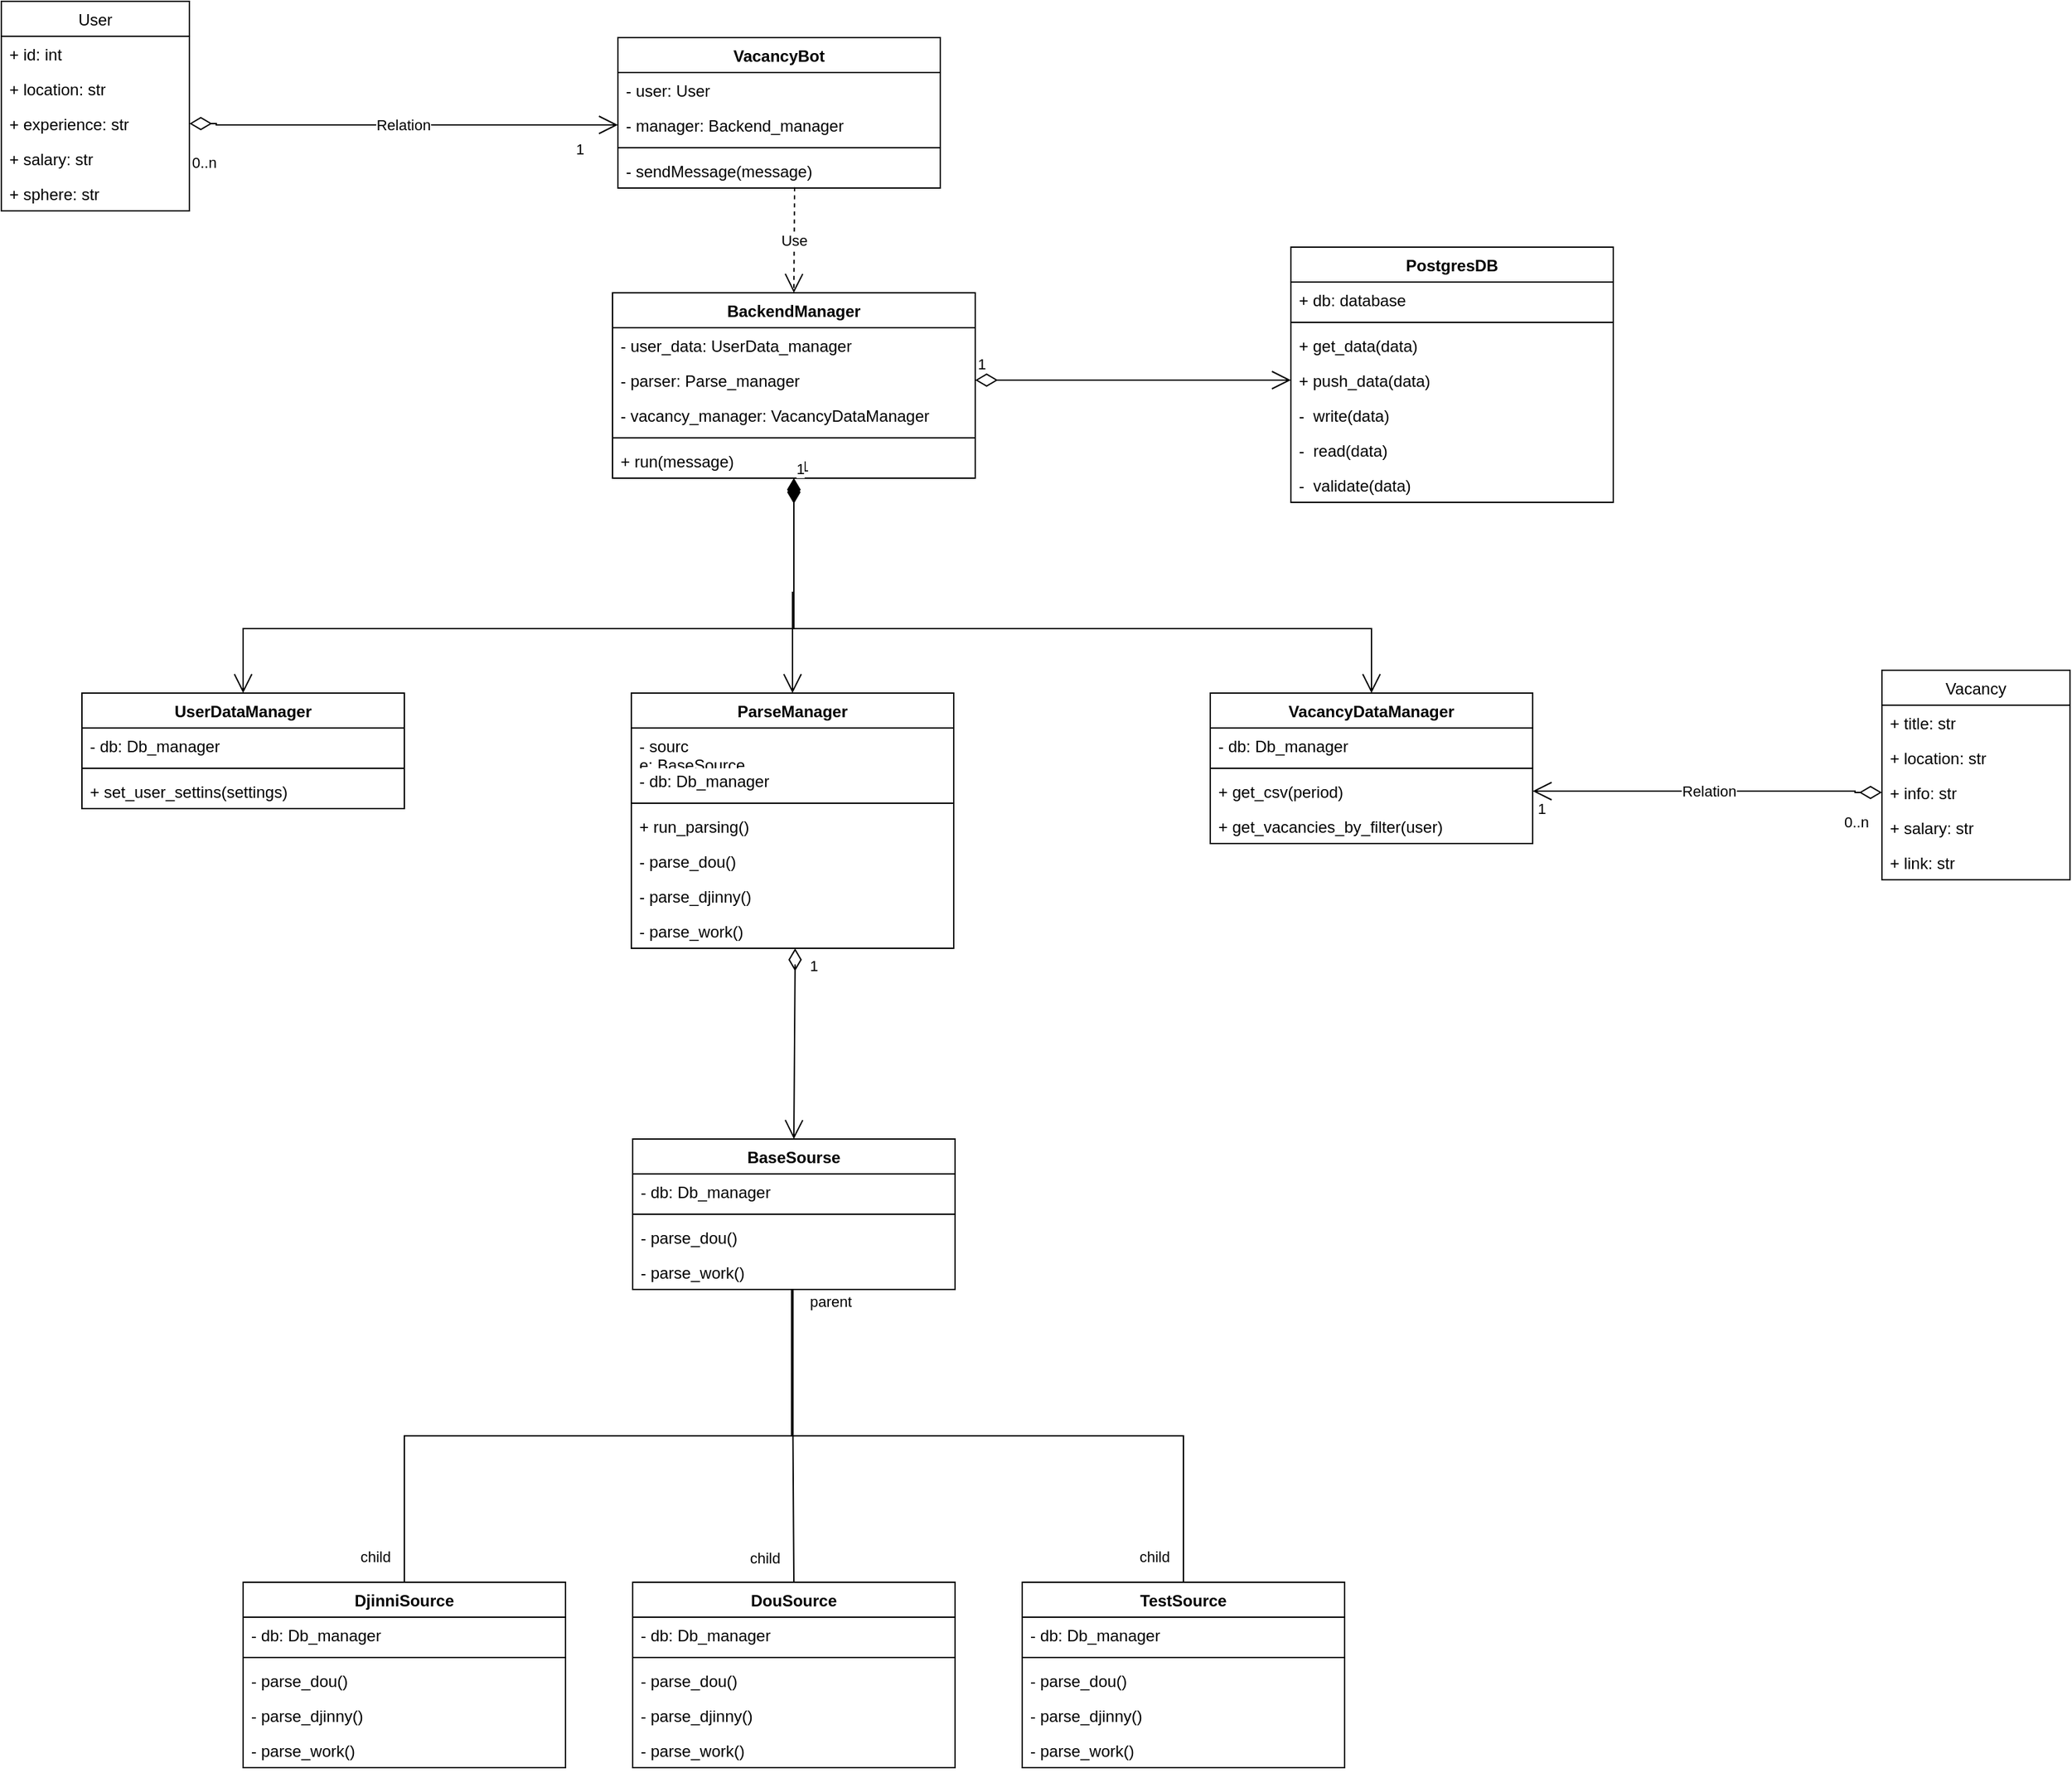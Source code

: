 <mxfile version="20.2.3" type="device"><diagram id="bPilOv5FMMAtIvEvv-Nz" name="Page-1"><mxGraphModel dx="1007" dy="548" grid="1" gridSize="10" guides="1" tooltips="1" connect="1" arrows="1" fold="1" page="0" pageScale="1" pageWidth="850" pageHeight="1100" math="0" shadow="0"><root><mxCell id="0"/><mxCell id="1" parent="0"/><mxCell id="SyYwVAlzLbMXU-emxfK7-1" value="Vacancy" style="swimlane;fontStyle=0;childLayout=stackLayout;horizontal=1;startSize=26;fillColor=none;horizontalStack=0;resizeParent=1;resizeParentMax=0;resizeLast=0;collapsible=1;marginBottom=0;" parent="1" vertex="1"><mxGeometry x="1690" y="611" width="140" height="156" as="geometry"/></mxCell><mxCell id="SyYwVAlzLbMXU-emxfK7-2" value="+ title: str" style="text;strokeColor=none;fillColor=none;align=left;verticalAlign=top;spacingLeft=4;spacingRight=4;overflow=hidden;rotatable=0;points=[[0,0.5],[1,0.5]];portConstraint=eastwest;" parent="SyYwVAlzLbMXU-emxfK7-1" vertex="1"><mxGeometry y="26" width="140" height="26" as="geometry"/></mxCell><mxCell id="SyYwVAlzLbMXU-emxfK7-3" value="+ location: str" style="text;strokeColor=none;fillColor=none;align=left;verticalAlign=top;spacingLeft=4;spacingRight=4;overflow=hidden;rotatable=0;points=[[0,0.5],[1,0.5]];portConstraint=eastwest;" parent="SyYwVAlzLbMXU-emxfK7-1" vertex="1"><mxGeometry y="52" width="140" height="26" as="geometry"/></mxCell><mxCell id="SyYwVAlzLbMXU-emxfK7-4" value="+ info: str" style="text;strokeColor=none;fillColor=none;align=left;verticalAlign=top;spacingLeft=4;spacingRight=4;overflow=hidden;rotatable=0;points=[[0,0.5],[1,0.5]];portConstraint=eastwest;" parent="SyYwVAlzLbMXU-emxfK7-1" vertex="1"><mxGeometry y="78" width="140" height="26" as="geometry"/></mxCell><mxCell id="SyYwVAlzLbMXU-emxfK7-5" value="+ salary: str" style="text;strokeColor=none;fillColor=none;align=left;verticalAlign=top;spacingLeft=4;spacingRight=4;overflow=hidden;rotatable=0;points=[[0,0.5],[1,0.5]];portConstraint=eastwest;" parent="SyYwVAlzLbMXU-emxfK7-1" vertex="1"><mxGeometry y="104" width="140" height="26" as="geometry"/></mxCell><mxCell id="SyYwVAlzLbMXU-emxfK7-6" value="+ link: str" style="text;strokeColor=none;fillColor=none;align=left;verticalAlign=top;spacingLeft=4;spacingRight=4;overflow=hidden;rotatable=0;points=[[0,0.5],[1,0.5]];portConstraint=eastwest;" parent="SyYwVAlzLbMXU-emxfK7-1" vertex="1"><mxGeometry y="130" width="140" height="26" as="geometry"/></mxCell><mxCell id="SyYwVAlzLbMXU-emxfK7-7" value="User" style="swimlane;fontStyle=0;childLayout=stackLayout;horizontal=1;startSize=26;fillColor=none;horizontalStack=0;resizeParent=1;resizeParentMax=0;resizeLast=0;collapsible=1;marginBottom=0;" parent="1" vertex="1"><mxGeometry x="290" y="113" width="140" height="156" as="geometry"/></mxCell><mxCell id="SyYwVAlzLbMXU-emxfK7-8" value="+ id: int" style="text;strokeColor=none;fillColor=none;align=left;verticalAlign=top;spacingLeft=4;spacingRight=4;overflow=hidden;rotatable=0;points=[[0,0.5],[1,0.5]];portConstraint=eastwest;" parent="SyYwVAlzLbMXU-emxfK7-7" vertex="1"><mxGeometry y="26" width="140" height="26" as="geometry"/></mxCell><mxCell id="SyYwVAlzLbMXU-emxfK7-9" value="+ location: str" style="text;strokeColor=none;fillColor=none;align=left;verticalAlign=top;spacingLeft=4;spacingRight=4;overflow=hidden;rotatable=0;points=[[0,0.5],[1,0.5]];portConstraint=eastwest;" parent="SyYwVAlzLbMXU-emxfK7-7" vertex="1"><mxGeometry y="52" width="140" height="26" as="geometry"/></mxCell><mxCell id="SyYwVAlzLbMXU-emxfK7-10" value="+ experience: str" style="text;strokeColor=none;fillColor=none;align=left;verticalAlign=top;spacingLeft=4;spacingRight=4;overflow=hidden;rotatable=0;points=[[0,0.5],[1,0.5]];portConstraint=eastwest;" parent="SyYwVAlzLbMXU-emxfK7-7" vertex="1"><mxGeometry y="78" width="140" height="26" as="geometry"/></mxCell><mxCell id="SyYwVAlzLbMXU-emxfK7-11" value="+ salary: str" style="text;strokeColor=none;fillColor=none;align=left;verticalAlign=top;spacingLeft=4;spacingRight=4;overflow=hidden;rotatable=0;points=[[0,0.5],[1,0.5]];portConstraint=eastwest;" parent="SyYwVAlzLbMXU-emxfK7-7" vertex="1"><mxGeometry y="104" width="140" height="26" as="geometry"/></mxCell><mxCell id="SyYwVAlzLbMXU-emxfK7-12" value="+ sphere: str" style="text;strokeColor=none;fillColor=none;align=left;verticalAlign=top;spacingLeft=4;spacingRight=4;overflow=hidden;rotatable=0;points=[[0,0.5],[1,0.5]];portConstraint=eastwest;" parent="SyYwVAlzLbMXU-emxfK7-7" vertex="1"><mxGeometry y="130" width="140" height="26" as="geometry"/></mxCell><mxCell id="SyYwVAlzLbMXU-emxfK7-14" value="VacancyBot" style="swimlane;fontStyle=1;align=center;verticalAlign=top;childLayout=stackLayout;horizontal=1;startSize=26;horizontalStack=0;resizeParent=1;resizeParentMax=0;resizeLast=0;collapsible=1;marginBottom=0;" parent="1" vertex="1"><mxGeometry x="749" y="140" width="240" height="112" as="geometry"/></mxCell><mxCell id="SyYwVAlzLbMXU-emxfK7-15" value="- user: User" style="text;strokeColor=none;fillColor=none;align=left;verticalAlign=top;spacingLeft=4;spacingRight=4;overflow=hidden;rotatable=0;points=[[0,0.5],[1,0.5]];portConstraint=eastwest;" parent="SyYwVAlzLbMXU-emxfK7-14" vertex="1"><mxGeometry y="26" width="240" height="26" as="geometry"/></mxCell><mxCell id="u1WX5PTqf68Dm8TgfRsY-1" value="- manager: Backend_manager" style="text;strokeColor=none;fillColor=none;align=left;verticalAlign=top;spacingLeft=4;spacingRight=4;overflow=hidden;rotatable=0;points=[[0,0.5],[1,0.5]];portConstraint=eastwest;" parent="SyYwVAlzLbMXU-emxfK7-14" vertex="1"><mxGeometry y="52" width="240" height="26" as="geometry"/></mxCell><mxCell id="SyYwVAlzLbMXU-emxfK7-16" value="" style="line;strokeWidth=1;fillColor=none;align=left;verticalAlign=middle;spacingTop=-1;spacingLeft=3;spacingRight=3;rotatable=0;labelPosition=right;points=[];portConstraint=eastwest;" parent="SyYwVAlzLbMXU-emxfK7-14" vertex="1"><mxGeometry y="78" width="240" height="8" as="geometry"/></mxCell><mxCell id="SyYwVAlzLbMXU-emxfK7-17" value="- sendMessage(message)" style="text;strokeColor=none;fillColor=none;align=left;verticalAlign=top;spacingLeft=4;spacingRight=4;overflow=hidden;rotatable=0;points=[[0,0.5],[1,0.5]];portConstraint=eastwest;" parent="SyYwVAlzLbMXU-emxfK7-14" vertex="1"><mxGeometry y="86" width="240" height="26" as="geometry"/></mxCell><mxCell id="SyYwVAlzLbMXU-emxfK7-18" value="BackendManager" style="swimlane;fontStyle=1;align=center;verticalAlign=top;childLayout=stackLayout;horizontal=1;startSize=26;horizontalStack=0;resizeParent=1;resizeParentMax=0;resizeLast=0;collapsible=1;marginBottom=0;" parent="1" vertex="1"><mxGeometry x="745" y="330" width="270" height="138" as="geometry"/></mxCell><mxCell id="SyYwVAlzLbMXU-emxfK7-26" value="- user_data: UserData_manager&#10;" style="text;strokeColor=none;fillColor=none;align=left;verticalAlign=top;spacingLeft=4;spacingRight=4;overflow=hidden;rotatable=0;points=[[0,0.5],[1,0.5]];portConstraint=eastwest;" parent="SyYwVAlzLbMXU-emxfK7-18" vertex="1"><mxGeometry y="26" width="270" height="26" as="geometry"/></mxCell><mxCell id="SyYwVAlzLbMXU-emxfK7-28" value="- parser: Parse_manager&#10;" style="text;strokeColor=none;fillColor=none;align=left;verticalAlign=top;spacingLeft=4;spacingRight=4;overflow=hidden;rotatable=0;points=[[0,0.5],[1,0.5]];portConstraint=eastwest;" parent="SyYwVAlzLbMXU-emxfK7-18" vertex="1"><mxGeometry y="52" width="270" height="26" as="geometry"/></mxCell><mxCell id="SyYwVAlzLbMXU-emxfK7-27" value="- vacancy_manager: VacancyDataManager&#10;" style="text;strokeColor=none;fillColor=none;align=left;verticalAlign=top;spacingLeft=4;spacingRight=4;overflow=hidden;rotatable=0;points=[[0,0.5],[1,0.5]];portConstraint=eastwest;" parent="SyYwVAlzLbMXU-emxfK7-18" vertex="1"><mxGeometry y="78" width="270" height="26" as="geometry"/></mxCell><mxCell id="SyYwVAlzLbMXU-emxfK7-20" value="" style="line;strokeWidth=1;fillColor=none;align=left;verticalAlign=middle;spacingTop=-1;spacingLeft=3;spacingRight=3;rotatable=0;labelPosition=right;points=[];portConstraint=eastwest;" parent="SyYwVAlzLbMXU-emxfK7-18" vertex="1"><mxGeometry y="104" width="270" height="8" as="geometry"/></mxCell><mxCell id="SyYwVAlzLbMXU-emxfK7-21" value="+ run(message)" style="text;strokeColor=none;fillColor=none;align=left;verticalAlign=top;spacingLeft=4;spacingRight=4;overflow=hidden;rotatable=0;points=[[0,0.5],[1,0.5]];portConstraint=eastwest;" parent="SyYwVAlzLbMXU-emxfK7-18" vertex="1"><mxGeometry y="112" width="270" height="26" as="geometry"/></mxCell><mxCell id="SyYwVAlzLbMXU-emxfK7-29" value="UserDataManager" style="swimlane;fontStyle=1;align=center;verticalAlign=top;childLayout=stackLayout;horizontal=1;startSize=26;horizontalStack=0;resizeParent=1;resizeParentMax=0;resizeLast=0;collapsible=1;marginBottom=0;" parent="1" vertex="1"><mxGeometry x="350" y="628" width="240" height="86" as="geometry"/></mxCell><mxCell id="SyYwVAlzLbMXU-emxfK7-30" value="- db: Db_manager&#10;" style="text;strokeColor=none;fillColor=none;align=left;verticalAlign=top;spacingLeft=4;spacingRight=4;overflow=hidden;rotatable=0;points=[[0,0.5],[1,0.5]];portConstraint=eastwest;" parent="SyYwVAlzLbMXU-emxfK7-29" vertex="1"><mxGeometry y="26" width="240" height="26" as="geometry"/></mxCell><mxCell id="SyYwVAlzLbMXU-emxfK7-34" value="" style="line;strokeWidth=1;fillColor=none;align=left;verticalAlign=middle;spacingTop=-1;spacingLeft=3;spacingRight=3;rotatable=0;labelPosition=right;points=[];portConstraint=eastwest;" parent="SyYwVAlzLbMXU-emxfK7-29" vertex="1"><mxGeometry y="52" width="240" height="8" as="geometry"/></mxCell><mxCell id="SyYwVAlzLbMXU-emxfK7-35" value="+ set_user_settins(settings)" style="text;strokeColor=none;fillColor=none;align=left;verticalAlign=top;spacingLeft=4;spacingRight=4;overflow=hidden;rotatable=0;points=[[0,0.5],[1,0.5]];portConstraint=eastwest;" parent="SyYwVAlzLbMXU-emxfK7-29" vertex="1"><mxGeometry y="60" width="240" height="26" as="geometry"/></mxCell><mxCell id="SyYwVAlzLbMXU-emxfK7-36" value="ParseManager" style="swimlane;fontStyle=1;align=center;verticalAlign=top;childLayout=stackLayout;horizontal=1;startSize=26;horizontalStack=0;resizeParent=1;resizeParentMax=0;resizeLast=0;collapsible=1;marginBottom=0;" parent="1" vertex="1"><mxGeometry x="759" y="628" width="240" height="190" as="geometry"/></mxCell><mxCell id="SyYwVAlzLbMXU-emxfK7-92" value="- sourc&#10;e: BaseSource&#10;" style="text;strokeColor=none;fillColor=none;align=left;verticalAlign=top;spacingLeft=4;spacingRight=4;overflow=hidden;rotatable=0;points=[[0,0.5],[1,0.5]];portConstraint=eastwest;" parent="SyYwVAlzLbMXU-emxfK7-36" vertex="1"><mxGeometry y="26" width="240" height="26" as="geometry"/></mxCell><mxCell id="v8Jqn7bimNuukVNYKpdK-43" value="- db: Db_manager&#10;" style="text;strokeColor=none;fillColor=none;align=left;verticalAlign=top;spacingLeft=4;spacingRight=4;overflow=hidden;rotatable=0;points=[[0,0.5],[1,0.5]];portConstraint=eastwest;" vertex="1" parent="SyYwVAlzLbMXU-emxfK7-36"><mxGeometry y="52" width="240" height="26" as="geometry"/></mxCell><mxCell id="SyYwVAlzLbMXU-emxfK7-41" value="" style="line;strokeWidth=1;fillColor=none;align=left;verticalAlign=middle;spacingTop=-1;spacingLeft=3;spacingRight=3;rotatable=0;labelPosition=right;points=[];portConstraint=eastwest;" parent="SyYwVAlzLbMXU-emxfK7-36" vertex="1"><mxGeometry y="78" width="240" height="8" as="geometry"/></mxCell><mxCell id="SyYwVAlzLbMXU-emxfK7-91" value="+ run_parsing()" style="text;strokeColor=none;fillColor=none;align=left;verticalAlign=top;spacingLeft=4;spacingRight=4;overflow=hidden;rotatable=0;points=[[0,0.5],[1,0.5]];portConstraint=eastwest;" parent="SyYwVAlzLbMXU-emxfK7-36" vertex="1"><mxGeometry y="86" width="240" height="26" as="geometry"/></mxCell><mxCell id="SyYwVAlzLbMXU-emxfK7-42" value="- parse_dou()" style="text;strokeColor=none;fillColor=none;align=left;verticalAlign=top;spacingLeft=4;spacingRight=4;overflow=hidden;rotatable=0;points=[[0,0.5],[1,0.5]];portConstraint=eastwest;" parent="SyYwVAlzLbMXU-emxfK7-36" vertex="1"><mxGeometry y="112" width="240" height="26" as="geometry"/></mxCell><mxCell id="SyYwVAlzLbMXU-emxfK7-83" value="- parse_djinny()" style="text;strokeColor=none;fillColor=none;align=left;verticalAlign=top;spacingLeft=4;spacingRight=4;overflow=hidden;rotatable=0;points=[[0,0.5],[1,0.5]];portConstraint=eastwest;" parent="SyYwVAlzLbMXU-emxfK7-36" vertex="1"><mxGeometry y="138" width="240" height="26" as="geometry"/></mxCell><mxCell id="SyYwVAlzLbMXU-emxfK7-82" value="- parse_work()" style="text;strokeColor=none;fillColor=none;align=left;verticalAlign=top;spacingLeft=4;spacingRight=4;overflow=hidden;rotatable=0;points=[[0,0.5],[1,0.5]];portConstraint=eastwest;" parent="SyYwVAlzLbMXU-emxfK7-36" vertex="1"><mxGeometry y="164" width="240" height="26" as="geometry"/></mxCell><mxCell id="SyYwVAlzLbMXU-emxfK7-50" value="VacancyDataManager" style="swimlane;fontStyle=1;align=center;verticalAlign=top;childLayout=stackLayout;horizontal=1;startSize=26;horizontalStack=0;resizeParent=1;resizeParentMax=0;resizeLast=0;collapsible=1;marginBottom=0;" parent="1" vertex="1"><mxGeometry x="1190" y="628" width="240" height="112" as="geometry"/></mxCell><mxCell id="SyYwVAlzLbMXU-emxfK7-84" value="- db: Db_manager&#10;" style="text;strokeColor=none;fillColor=none;align=left;verticalAlign=top;spacingLeft=4;spacingRight=4;overflow=hidden;rotatable=0;points=[[0,0.5],[1,0.5]];portConstraint=eastwest;" parent="SyYwVAlzLbMXU-emxfK7-50" vertex="1"><mxGeometry y="26" width="240" height="26" as="geometry"/></mxCell><mxCell id="SyYwVAlzLbMXU-emxfK7-55" value="" style="line;strokeWidth=1;fillColor=none;align=left;verticalAlign=middle;spacingTop=-1;spacingLeft=3;spacingRight=3;rotatable=0;labelPosition=right;points=[];portConstraint=eastwest;" parent="SyYwVAlzLbMXU-emxfK7-50" vertex="1"><mxGeometry y="52" width="240" height="8" as="geometry"/></mxCell><mxCell id="SyYwVAlzLbMXU-emxfK7-56" value="+ get_csv(period)" style="text;strokeColor=none;fillColor=none;align=left;verticalAlign=top;spacingLeft=4;spacingRight=4;overflow=hidden;rotatable=0;points=[[0,0.5],[1,0.5]];portConstraint=eastwest;" parent="SyYwVAlzLbMXU-emxfK7-50" vertex="1"><mxGeometry y="60" width="240" height="26" as="geometry"/></mxCell><mxCell id="SyYwVAlzLbMXU-emxfK7-85" value="+ get_vacancies_by_filter(user)" style="text;strokeColor=none;fillColor=none;align=left;verticalAlign=top;spacingLeft=4;spacingRight=4;overflow=hidden;rotatable=0;points=[[0,0.5],[1,0.5]];portConstraint=eastwest;" parent="SyYwVAlzLbMXU-emxfK7-50" vertex="1"><mxGeometry y="86" width="240" height="26" as="geometry"/></mxCell><mxCell id="SyYwVAlzLbMXU-emxfK7-66" value="PostgresDB" style="swimlane;fontStyle=1;align=center;verticalAlign=top;childLayout=stackLayout;horizontal=1;startSize=26;horizontalStack=0;resizeParent=1;resizeParentMax=0;resizeLast=0;collapsible=1;marginBottom=0;" parent="1" vertex="1"><mxGeometry x="1250" y="296" width="240" height="190" as="geometry"/></mxCell><mxCell id="SyYwVAlzLbMXU-emxfK7-67" value="+ db: database&#10;" style="text;strokeColor=none;fillColor=none;align=left;verticalAlign=top;spacingLeft=4;spacingRight=4;overflow=hidden;rotatable=0;points=[[0,0.5],[1,0.5]];portConstraint=eastwest;" parent="SyYwVAlzLbMXU-emxfK7-66" vertex="1"><mxGeometry y="26" width="240" height="26" as="geometry"/></mxCell><mxCell id="SyYwVAlzLbMXU-emxfK7-68" value="" style="line;strokeWidth=1;fillColor=none;align=left;verticalAlign=middle;spacingTop=-1;spacingLeft=3;spacingRight=3;rotatable=0;labelPosition=right;points=[];portConstraint=eastwest;" parent="SyYwVAlzLbMXU-emxfK7-66" vertex="1"><mxGeometry y="52" width="240" height="8" as="geometry"/></mxCell><mxCell id="SyYwVAlzLbMXU-emxfK7-72" value="+ get_data(data)&#10;" style="text;strokeColor=none;fillColor=none;align=left;verticalAlign=top;spacingLeft=4;spacingRight=4;overflow=hidden;rotatable=0;points=[[0,0.5],[1,0.5]];portConstraint=eastwest;" parent="SyYwVAlzLbMXU-emxfK7-66" vertex="1"><mxGeometry y="60" width="240" height="26" as="geometry"/></mxCell><mxCell id="SyYwVAlzLbMXU-emxfK7-73" value="+ push_data(data)&#10;" style="text;strokeColor=none;fillColor=none;align=left;verticalAlign=top;spacingLeft=4;spacingRight=4;overflow=hidden;rotatable=0;points=[[0,0.5],[1,0.5]];portConstraint=eastwest;" parent="SyYwVAlzLbMXU-emxfK7-66" vertex="1"><mxGeometry y="86" width="240" height="26" as="geometry"/></mxCell><mxCell id="SyYwVAlzLbMXU-emxfK7-69" value="-  write(data)&#10;" style="text;strokeColor=none;fillColor=none;align=left;verticalAlign=top;spacingLeft=4;spacingRight=4;overflow=hidden;rotatable=0;points=[[0,0.5],[1,0.5]];portConstraint=eastwest;" parent="SyYwVAlzLbMXU-emxfK7-66" vertex="1"><mxGeometry y="112" width="240" height="26" as="geometry"/></mxCell><mxCell id="SyYwVAlzLbMXU-emxfK7-70" value="-  read(data)&#10;" style="text;strokeColor=none;fillColor=none;align=left;verticalAlign=top;spacingLeft=4;spacingRight=4;overflow=hidden;rotatable=0;points=[[0,0.5],[1,0.5]];portConstraint=eastwest;" parent="SyYwVAlzLbMXU-emxfK7-66" vertex="1"><mxGeometry y="138" width="240" height="26" as="geometry"/></mxCell><mxCell id="SyYwVAlzLbMXU-emxfK7-71" value="-  validate(data)&#10;" style="text;strokeColor=none;fillColor=none;align=left;verticalAlign=top;spacingLeft=4;spacingRight=4;overflow=hidden;rotatable=0;points=[[0,0.5],[1,0.5]];portConstraint=eastwest;" parent="SyYwVAlzLbMXU-emxfK7-66" vertex="1"><mxGeometry y="164" width="240" height="26" as="geometry"/></mxCell><mxCell id="SyYwVAlzLbMXU-emxfK7-102" value="1" style="endArrow=open;html=1;endSize=12;startArrow=diamondThin;startSize=14;startFill=1;edgeStyle=orthogonalEdgeStyle;align=left;verticalAlign=bottom;rounded=0;entryX=0.5;entryY=0;entryDx=0;entryDy=0;" parent="1" source="SyYwVAlzLbMXU-emxfK7-21" target="SyYwVAlzLbMXU-emxfK7-29" edge="1"><mxGeometry x="-1" y="3" relative="1" as="geometry"><mxPoint x="720" y="498" as="sourcePoint"/><mxPoint x="490" y="628" as="targetPoint"/><Array as="points"><mxPoint x="880" y="580"/><mxPoint x="470" y="580"/></Array></mxGeometry></mxCell><mxCell id="SyYwVAlzLbMXU-emxfK7-105" value="Relation" style="endArrow=open;html=1;endSize=12;startArrow=diamondThin;startSize=14;startFill=0;edgeStyle=orthogonalEdgeStyle;rounded=0;exitX=1;exitY=0.5;exitDx=0;exitDy=0;entryX=0;entryY=0.5;entryDx=0;entryDy=0;" parent="1" source="SyYwVAlzLbMXU-emxfK7-10" target="u1WX5PTqf68Dm8TgfRsY-1" edge="1"><mxGeometry relative="1" as="geometry"><mxPoint x="590" y="260" as="sourcePoint"/><mxPoint x="670" y="30" as="targetPoint"/><Array as="points"><mxPoint x="450" y="205"/></Array></mxGeometry></mxCell><mxCell id="SyYwVAlzLbMXU-emxfK7-106" value="0..n" style="edgeLabel;resizable=0;html=1;align=left;verticalAlign=top;" parent="SyYwVAlzLbMXU-emxfK7-105" connectable="0" vertex="1"><mxGeometry x="-1" relative="1" as="geometry"><mxPoint y="16" as="offset"/></mxGeometry></mxCell><mxCell id="SyYwVAlzLbMXU-emxfK7-107" value="1" style="edgeLabel;resizable=0;html=1;align=right;verticalAlign=top;" parent="SyYwVAlzLbMXU-emxfK7-105" connectable="0" vertex="1"><mxGeometry x="1" relative="1" as="geometry"><mxPoint x="-25" y="5" as="offset"/></mxGeometry></mxCell><mxCell id="SyYwVAlzLbMXU-emxfK7-109" value="Relation" style="endArrow=open;html=1;endSize=12;startArrow=diamondThin;startSize=14;startFill=0;edgeStyle=orthogonalEdgeStyle;rounded=0;exitX=0;exitY=0.5;exitDx=0;exitDy=0;entryX=1;entryY=0.5;entryDx=0;entryDy=0;" parent="1" source="SyYwVAlzLbMXU-emxfK7-4" target="SyYwVAlzLbMXU-emxfK7-56" edge="1"><mxGeometry relative="1" as="geometry"><mxPoint x="1600" y="720" as="sourcePoint"/><mxPoint x="1420" y="730" as="targetPoint"/><Array as="points"><mxPoint x="1670" y="701"/></Array></mxGeometry></mxCell><mxCell id="SyYwVAlzLbMXU-emxfK7-110" value="0..n" style="edgeLabel;resizable=0;html=1;align=left;verticalAlign=top;" parent="SyYwVAlzLbMXU-emxfK7-109" connectable="0" vertex="1"><mxGeometry x="-1" relative="1" as="geometry"><mxPoint x="-30" y="9" as="offset"/></mxGeometry></mxCell><mxCell id="SyYwVAlzLbMXU-emxfK7-111" value="1" style="edgeLabel;resizable=0;html=1;align=right;verticalAlign=top;" parent="SyYwVAlzLbMXU-emxfK7-109" connectable="0" vertex="1"><mxGeometry x="1" relative="1" as="geometry"><mxPoint x="10" as="offset"/></mxGeometry></mxCell><mxCell id="2" value="DjinniSource" style="swimlane;fontStyle=1;align=center;verticalAlign=top;childLayout=stackLayout;horizontal=1;startSize=26;horizontalStack=0;resizeParent=1;resizeParentMax=0;resizeLast=0;collapsible=1;marginBottom=0;" parent="1" vertex="1"><mxGeometry x="470" y="1290" width="240" height="138" as="geometry"/></mxCell><mxCell id="3" value="- db: Db_manager&#10;" style="text;strokeColor=none;fillColor=none;align=left;verticalAlign=top;spacingLeft=4;spacingRight=4;overflow=hidden;rotatable=0;points=[[0,0.5],[1,0.5]];portConstraint=eastwest;" parent="2" vertex="1"><mxGeometry y="26" width="240" height="26" as="geometry"/></mxCell><mxCell id="4" value="" style="line;strokeWidth=1;fillColor=none;align=left;verticalAlign=middle;spacingTop=-1;spacingLeft=3;spacingRight=3;rotatable=0;labelPosition=right;points=[];portConstraint=eastwest;" parent="2" vertex="1"><mxGeometry y="52" width="240" height="8" as="geometry"/></mxCell><mxCell id="6" value="- parse_dou()" style="text;strokeColor=none;fillColor=none;align=left;verticalAlign=top;spacingLeft=4;spacingRight=4;overflow=hidden;rotatable=0;points=[[0,0.5],[1,0.5]];portConstraint=eastwest;" parent="2" vertex="1"><mxGeometry y="60" width="240" height="26" as="geometry"/></mxCell><mxCell id="7" value="- parse_djinny()" style="text;strokeColor=none;fillColor=none;align=left;verticalAlign=top;spacingLeft=4;spacingRight=4;overflow=hidden;rotatable=0;points=[[0,0.5],[1,0.5]];portConstraint=eastwest;" parent="2" vertex="1"><mxGeometry y="86" width="240" height="26" as="geometry"/></mxCell><mxCell id="8" value="- parse_work()" style="text;strokeColor=none;fillColor=none;align=left;verticalAlign=top;spacingLeft=4;spacingRight=4;overflow=hidden;rotatable=0;points=[[0,0.5],[1,0.5]];portConstraint=eastwest;" parent="2" vertex="1"><mxGeometry y="112" width="240" height="26" as="geometry"/></mxCell><mxCell id="v8Jqn7bimNuukVNYKpdK-12" value="DouSource" style="swimlane;fontStyle=1;align=center;verticalAlign=top;childLayout=stackLayout;horizontal=1;startSize=26;horizontalStack=0;resizeParent=1;resizeParentMax=0;resizeLast=0;collapsible=1;marginBottom=0;" vertex="1" parent="1"><mxGeometry x="760" y="1290" width="240" height="138" as="geometry"/></mxCell><mxCell id="v8Jqn7bimNuukVNYKpdK-13" value="- db: Db_manager&#10;" style="text;strokeColor=none;fillColor=none;align=left;verticalAlign=top;spacingLeft=4;spacingRight=4;overflow=hidden;rotatable=0;points=[[0,0.5],[1,0.5]];portConstraint=eastwest;" vertex="1" parent="v8Jqn7bimNuukVNYKpdK-12"><mxGeometry y="26" width="240" height="26" as="geometry"/></mxCell><mxCell id="v8Jqn7bimNuukVNYKpdK-14" value="" style="line;strokeWidth=1;fillColor=none;align=left;verticalAlign=middle;spacingTop=-1;spacingLeft=3;spacingRight=3;rotatable=0;labelPosition=right;points=[];portConstraint=eastwest;" vertex="1" parent="v8Jqn7bimNuukVNYKpdK-12"><mxGeometry y="52" width="240" height="8" as="geometry"/></mxCell><mxCell id="v8Jqn7bimNuukVNYKpdK-15" value="- parse_dou()" style="text;strokeColor=none;fillColor=none;align=left;verticalAlign=top;spacingLeft=4;spacingRight=4;overflow=hidden;rotatable=0;points=[[0,0.5],[1,0.5]];portConstraint=eastwest;" vertex="1" parent="v8Jqn7bimNuukVNYKpdK-12"><mxGeometry y="60" width="240" height="26" as="geometry"/></mxCell><mxCell id="v8Jqn7bimNuukVNYKpdK-16" value="- parse_djinny()" style="text;strokeColor=none;fillColor=none;align=left;verticalAlign=top;spacingLeft=4;spacingRight=4;overflow=hidden;rotatable=0;points=[[0,0.5],[1,0.5]];portConstraint=eastwest;" vertex="1" parent="v8Jqn7bimNuukVNYKpdK-12"><mxGeometry y="86" width="240" height="26" as="geometry"/></mxCell><mxCell id="v8Jqn7bimNuukVNYKpdK-17" value="- parse_work()" style="text;strokeColor=none;fillColor=none;align=left;verticalAlign=top;spacingLeft=4;spacingRight=4;overflow=hidden;rotatable=0;points=[[0,0.5],[1,0.5]];portConstraint=eastwest;" vertex="1" parent="v8Jqn7bimNuukVNYKpdK-12"><mxGeometry y="112" width="240" height="26" as="geometry"/></mxCell><mxCell id="v8Jqn7bimNuukVNYKpdK-18" value="BaseSourse" style="swimlane;fontStyle=1;align=center;verticalAlign=top;childLayout=stackLayout;horizontal=1;startSize=26;horizontalStack=0;resizeParent=1;resizeParentMax=0;resizeLast=0;collapsible=1;marginBottom=0;" vertex="1" parent="1"><mxGeometry x="760" y="960" width="240" height="112" as="geometry"/></mxCell><mxCell id="v8Jqn7bimNuukVNYKpdK-19" value="- db: Db_manager&#10;" style="text;strokeColor=none;fillColor=none;align=left;verticalAlign=top;spacingLeft=4;spacingRight=4;overflow=hidden;rotatable=0;points=[[0,0.5],[1,0.5]];portConstraint=eastwest;" vertex="1" parent="v8Jqn7bimNuukVNYKpdK-18"><mxGeometry y="26" width="240" height="26" as="geometry"/></mxCell><mxCell id="v8Jqn7bimNuukVNYKpdK-20" value="" style="line;strokeWidth=1;fillColor=none;align=left;verticalAlign=middle;spacingTop=-1;spacingLeft=3;spacingRight=3;rotatable=0;labelPosition=right;points=[];portConstraint=eastwest;" vertex="1" parent="v8Jqn7bimNuukVNYKpdK-18"><mxGeometry y="52" width="240" height="8" as="geometry"/></mxCell><mxCell id="v8Jqn7bimNuukVNYKpdK-21" value="- parse_dou()" style="text;strokeColor=none;fillColor=none;align=left;verticalAlign=top;spacingLeft=4;spacingRight=4;overflow=hidden;rotatable=0;points=[[0,0.5],[1,0.5]];portConstraint=eastwest;" vertex="1" parent="v8Jqn7bimNuukVNYKpdK-18"><mxGeometry y="60" width="240" height="26" as="geometry"/></mxCell><mxCell id="v8Jqn7bimNuukVNYKpdK-23" value="- parse_work()" style="text;strokeColor=none;fillColor=none;align=left;verticalAlign=top;spacingLeft=4;spacingRight=4;overflow=hidden;rotatable=0;points=[[0,0.5],[1,0.5]];portConstraint=eastwest;" vertex="1" parent="v8Jqn7bimNuukVNYKpdK-18"><mxGeometry y="86" width="240" height="26" as="geometry"/></mxCell><mxCell id="v8Jqn7bimNuukVNYKpdK-24" value="TestSource" style="swimlane;fontStyle=1;align=center;verticalAlign=top;childLayout=stackLayout;horizontal=1;startSize=26;horizontalStack=0;resizeParent=1;resizeParentMax=0;resizeLast=0;collapsible=1;marginBottom=0;" vertex="1" parent="1"><mxGeometry x="1050" y="1290" width="240" height="138" as="geometry"/></mxCell><mxCell id="v8Jqn7bimNuukVNYKpdK-25" value="- db: Db_manager&#10;" style="text;strokeColor=none;fillColor=none;align=left;verticalAlign=top;spacingLeft=4;spacingRight=4;overflow=hidden;rotatable=0;points=[[0,0.5],[1,0.5]];portConstraint=eastwest;" vertex="1" parent="v8Jqn7bimNuukVNYKpdK-24"><mxGeometry y="26" width="240" height="26" as="geometry"/></mxCell><mxCell id="v8Jqn7bimNuukVNYKpdK-26" value="" style="line;strokeWidth=1;fillColor=none;align=left;verticalAlign=middle;spacingTop=-1;spacingLeft=3;spacingRight=3;rotatable=0;labelPosition=right;points=[];portConstraint=eastwest;" vertex="1" parent="v8Jqn7bimNuukVNYKpdK-24"><mxGeometry y="52" width="240" height="8" as="geometry"/></mxCell><mxCell id="v8Jqn7bimNuukVNYKpdK-27" value="- parse_dou()" style="text;strokeColor=none;fillColor=none;align=left;verticalAlign=top;spacingLeft=4;spacingRight=4;overflow=hidden;rotatable=0;points=[[0,0.5],[1,0.5]];portConstraint=eastwest;" vertex="1" parent="v8Jqn7bimNuukVNYKpdK-24"><mxGeometry y="60" width="240" height="26" as="geometry"/></mxCell><mxCell id="v8Jqn7bimNuukVNYKpdK-28" value="- parse_djinny()" style="text;strokeColor=none;fillColor=none;align=left;verticalAlign=top;spacingLeft=4;spacingRight=4;overflow=hidden;rotatable=0;points=[[0,0.5],[1,0.5]];portConstraint=eastwest;" vertex="1" parent="v8Jqn7bimNuukVNYKpdK-24"><mxGeometry y="86" width="240" height="26" as="geometry"/></mxCell><mxCell id="v8Jqn7bimNuukVNYKpdK-29" value="- parse_work()" style="text;strokeColor=none;fillColor=none;align=left;verticalAlign=top;spacingLeft=4;spacingRight=4;overflow=hidden;rotatable=0;points=[[0,0.5],[1,0.5]];portConstraint=eastwest;" vertex="1" parent="v8Jqn7bimNuukVNYKpdK-24"><mxGeometry y="112" width="240" height="26" as="geometry"/></mxCell><mxCell id="v8Jqn7bimNuukVNYKpdK-31" value="" style="endArrow=none;html=1;edgeStyle=orthogonalEdgeStyle;rounded=0;entryX=0.5;entryY=0;entryDx=0;entryDy=0;exitX=0.496;exitY=1.036;exitDx=0;exitDy=0;exitPerimeter=0;" edge="1" parent="1" source="v8Jqn7bimNuukVNYKpdK-23" target="2"><mxGeometry relative="1" as="geometry"><mxPoint x="870" y="1150" as="sourcePoint"/><mxPoint x="1010" y="1120" as="targetPoint"/></mxGeometry></mxCell><mxCell id="v8Jqn7bimNuukVNYKpdK-32" value="parent" style="edgeLabel;resizable=0;html=1;align=left;verticalAlign=bottom;" connectable="0" vertex="1" parent="v8Jqn7bimNuukVNYKpdK-31"><mxGeometry x="-1" relative="1" as="geometry"><mxPoint x="11" y="17" as="offset"/></mxGeometry></mxCell><mxCell id="v8Jqn7bimNuukVNYKpdK-33" value="child" style="edgeLabel;resizable=0;html=1;align=right;verticalAlign=bottom;" connectable="0" vertex="1" parent="v8Jqn7bimNuukVNYKpdK-31"><mxGeometry x="1" relative="1" as="geometry"><mxPoint x="-10" y="-10" as="offset"/></mxGeometry></mxCell><mxCell id="v8Jqn7bimNuukVNYKpdK-34" value="" style="endArrow=none;html=1;edgeStyle=orthogonalEdgeStyle;rounded=0;entryX=0.5;entryY=0;entryDx=0;entryDy=0;exitX=0.497;exitY=1.015;exitDx=0;exitDy=0;exitPerimeter=0;" edge="1" parent="1" source="v8Jqn7bimNuukVNYKpdK-23" target="v8Jqn7bimNuukVNYKpdK-12"><mxGeometry relative="1" as="geometry"><mxPoint x="860" y="1100" as="sourcePoint"/><mxPoint x="1010" y="1120" as="targetPoint"/></mxGeometry></mxCell><mxCell id="v8Jqn7bimNuukVNYKpdK-36" value="child" style="edgeLabel;resizable=0;html=1;align=right;verticalAlign=bottom;" connectable="0" vertex="1" parent="v8Jqn7bimNuukVNYKpdK-34"><mxGeometry x="1" relative="1" as="geometry"><mxPoint x="-10" y="-10" as="offset"/></mxGeometry></mxCell><mxCell id="v8Jqn7bimNuukVNYKpdK-38" value="" style="endArrow=none;html=1;edgeStyle=orthogonalEdgeStyle;rounded=0;exitX=0.493;exitY=0.985;exitDx=0;exitDy=0;exitPerimeter=0;entryX=0.5;entryY=0;entryDx=0;entryDy=0;" edge="1" parent="1" source="v8Jqn7bimNuukVNYKpdK-23" target="v8Jqn7bimNuukVNYKpdK-24"><mxGeometry relative="1" as="geometry"><mxPoint x="910" y="1110" as="sourcePoint"/><mxPoint x="1000" y="1180" as="targetPoint"/></mxGeometry></mxCell><mxCell id="v8Jqn7bimNuukVNYKpdK-40" value="child" style="edgeLabel;resizable=0;html=1;align=right;verticalAlign=bottom;" connectable="0" vertex="1" parent="v8Jqn7bimNuukVNYKpdK-38"><mxGeometry x="1" relative="1" as="geometry"><mxPoint x="-10" y="-10" as="offset"/></mxGeometry></mxCell><mxCell id="v8Jqn7bimNuukVNYKpdK-41" value="1" style="endArrow=open;html=1;endSize=12;startArrow=diamondThin;startSize=14;startFill=0;edgeStyle=orthogonalEdgeStyle;align=left;verticalAlign=bottom;rounded=0;exitX=1;exitY=0.5;exitDx=0;exitDy=0;entryX=0;entryY=0.5;entryDx=0;entryDy=0;" edge="1" parent="1" source="SyYwVAlzLbMXU-emxfK7-28" target="SyYwVAlzLbMXU-emxfK7-73"><mxGeometry x="-1" y="3" relative="1" as="geometry"><mxPoint x="1030" y="404.58" as="sourcePoint"/><mxPoint x="1190" y="404.58" as="targetPoint"/></mxGeometry></mxCell><mxCell id="v8Jqn7bimNuukVNYKpdK-42" value="1" style="endArrow=open;html=1;endSize=12;startArrow=diamondThin;startSize=14;startFill=0;edgeStyle=orthogonalEdgeStyle;align=left;verticalAlign=bottom;rounded=0;entryX=0.5;entryY=0;entryDx=0;entryDy=0;exitX=0.508;exitY=1;exitDx=0;exitDy=0;exitPerimeter=0;" edge="1" parent="1" source="SyYwVAlzLbMXU-emxfK7-82" target="v8Jqn7bimNuukVNYKpdK-18"><mxGeometry x="-0.679" y="10" relative="1" as="geometry"><mxPoint x="880" y="810" as="sourcePoint"/><mxPoint x="1180" y="890" as="targetPoint"/><Array as="points"><mxPoint x="881" y="830"/><mxPoint x="880" y="830"/></Array><mxPoint as="offset"/></mxGeometry></mxCell><mxCell id="v8Jqn7bimNuukVNYKpdK-44" value="1" style="endArrow=open;html=1;endSize=12;startArrow=diamondThin;startSize=14;startFill=1;edgeStyle=orthogonalEdgeStyle;align=left;verticalAlign=bottom;rounded=0;entryX=0.5;entryY=0;entryDx=0;entryDy=0;" edge="1" parent="1" source="SyYwVAlzLbMXU-emxfK7-21" target="SyYwVAlzLbMXU-emxfK7-36"><mxGeometry x="-1" y="3" relative="1" as="geometry"><mxPoint x="730" y="508" as="sourcePoint"/><mxPoint x="500" y="638" as="targetPoint"/><Array as="points"><mxPoint x="880" y="553"/><mxPoint x="879" y="600"/></Array></mxGeometry></mxCell><mxCell id="v8Jqn7bimNuukVNYKpdK-45" value="1" style="endArrow=open;html=1;endSize=12;startArrow=diamondThin;startSize=14;startFill=1;edgeStyle=orthogonalEdgeStyle;align=left;verticalAlign=bottom;rounded=0;entryX=0.5;entryY=0;entryDx=0;entryDy=0;" edge="1" parent="1" target="SyYwVAlzLbMXU-emxfK7-50"><mxGeometry x="-1" relative="1" as="geometry"><mxPoint x="880" y="470" as="sourcePoint"/><mxPoint x="890" y="670" as="targetPoint"/><Array as="points"><mxPoint x="880" y="580"/><mxPoint x="1310" y="580"/></Array><mxPoint as="offset"/></mxGeometry></mxCell><mxCell id="v8Jqn7bimNuukVNYKpdK-46" value="Use" style="endArrow=open;endSize=12;dashed=1;html=1;rounded=0;exitX=0.548;exitY=0.977;exitDx=0;exitDy=0;exitPerimeter=0;entryX=0.5;entryY=0;entryDx=0;entryDy=0;" edge="1" parent="1" source="SyYwVAlzLbMXU-emxfK7-17" target="SyYwVAlzLbMXU-emxfK7-18"><mxGeometry width="160" relative="1" as="geometry"><mxPoint x="740" y="290" as="sourcePoint"/><mxPoint x="900" y="290" as="targetPoint"/></mxGeometry></mxCell></root></mxGraphModel></diagram></mxfile>